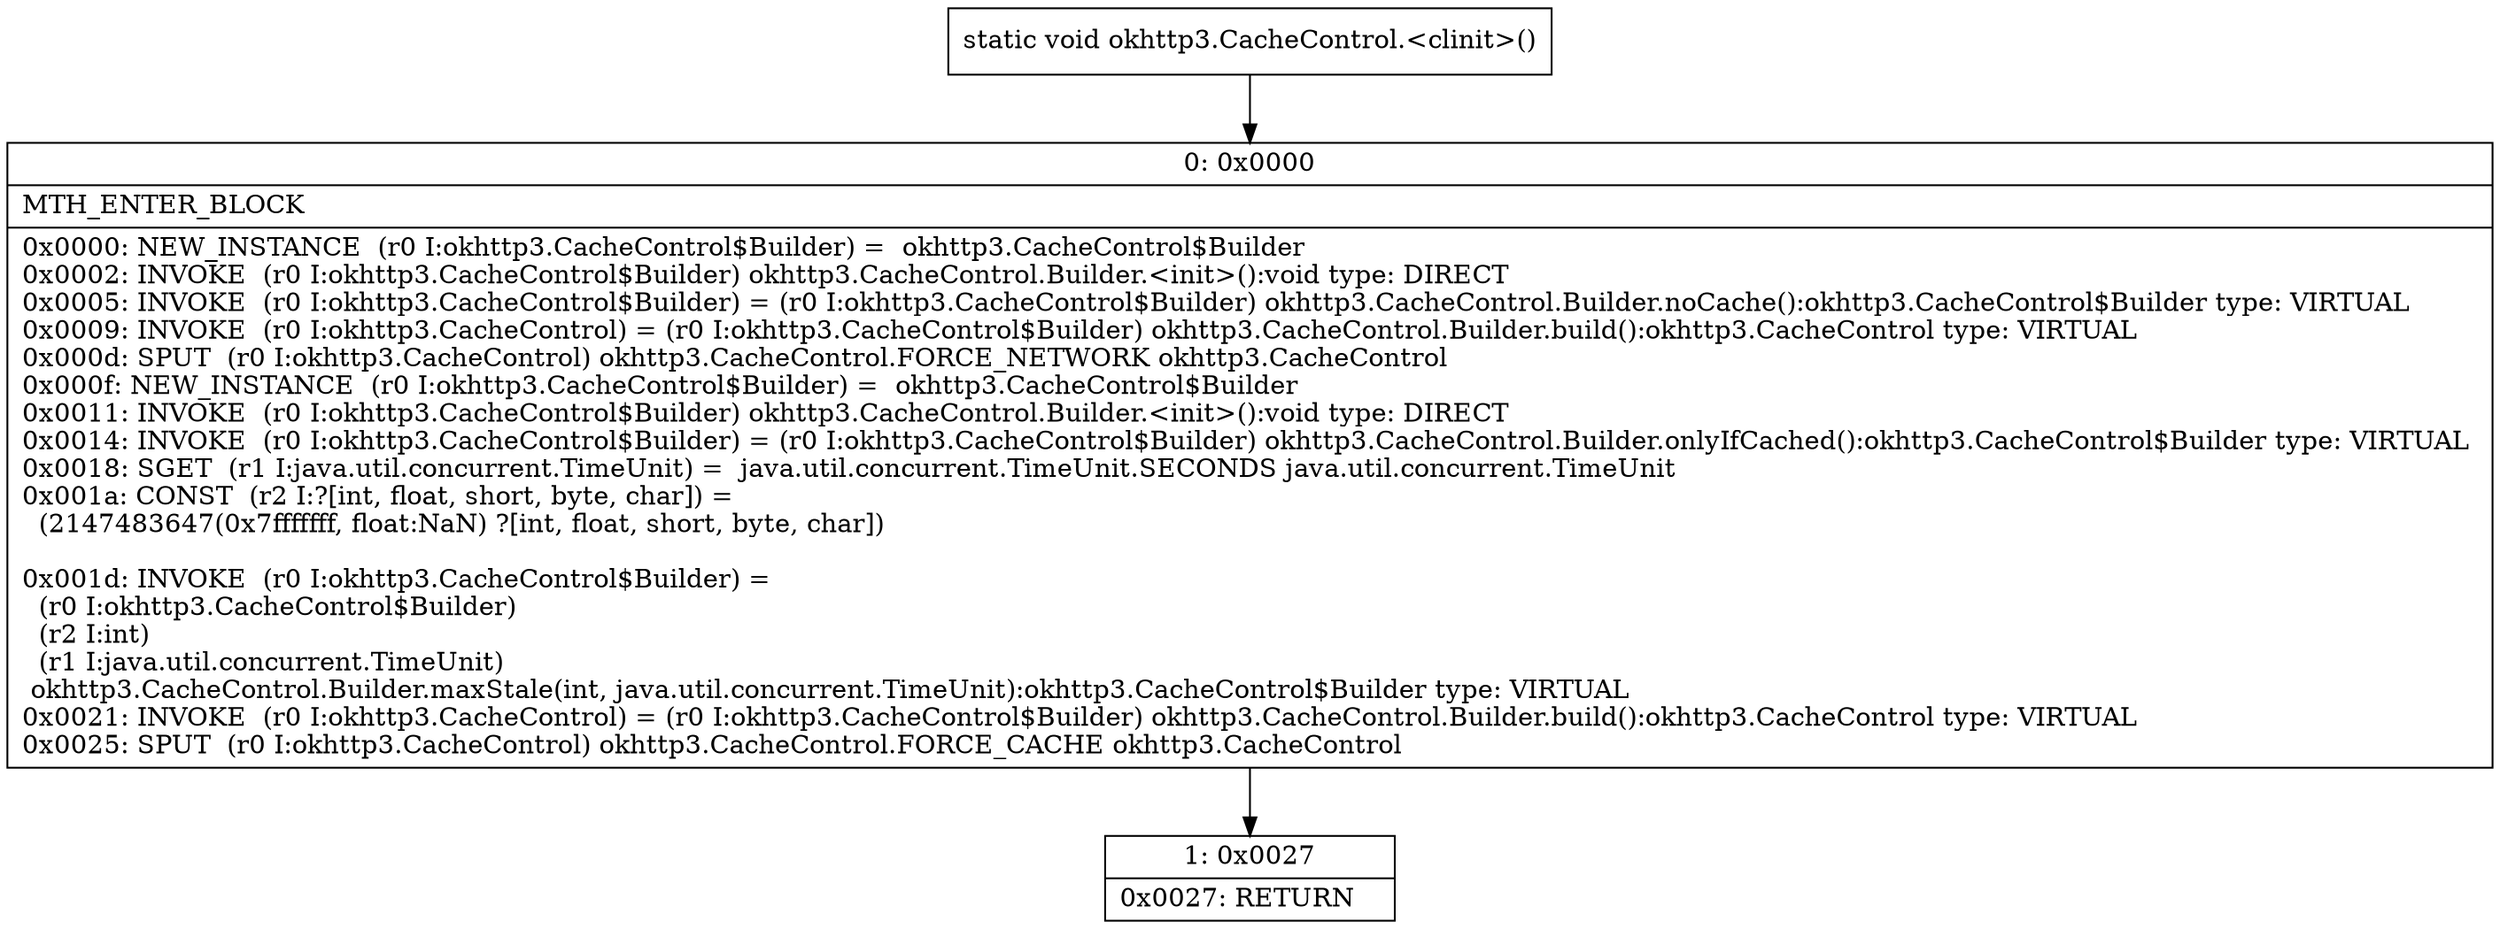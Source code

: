 digraph "CFG forokhttp3.CacheControl.\<clinit\>()V" {
Node_0 [shape=record,label="{0\:\ 0x0000|MTH_ENTER_BLOCK\l|0x0000: NEW_INSTANCE  (r0 I:okhttp3.CacheControl$Builder) =  okhttp3.CacheControl$Builder \l0x0002: INVOKE  (r0 I:okhttp3.CacheControl$Builder) okhttp3.CacheControl.Builder.\<init\>():void type: DIRECT \l0x0005: INVOKE  (r0 I:okhttp3.CacheControl$Builder) = (r0 I:okhttp3.CacheControl$Builder) okhttp3.CacheControl.Builder.noCache():okhttp3.CacheControl$Builder type: VIRTUAL \l0x0009: INVOKE  (r0 I:okhttp3.CacheControl) = (r0 I:okhttp3.CacheControl$Builder) okhttp3.CacheControl.Builder.build():okhttp3.CacheControl type: VIRTUAL \l0x000d: SPUT  (r0 I:okhttp3.CacheControl) okhttp3.CacheControl.FORCE_NETWORK okhttp3.CacheControl \l0x000f: NEW_INSTANCE  (r0 I:okhttp3.CacheControl$Builder) =  okhttp3.CacheControl$Builder \l0x0011: INVOKE  (r0 I:okhttp3.CacheControl$Builder) okhttp3.CacheControl.Builder.\<init\>():void type: DIRECT \l0x0014: INVOKE  (r0 I:okhttp3.CacheControl$Builder) = (r0 I:okhttp3.CacheControl$Builder) okhttp3.CacheControl.Builder.onlyIfCached():okhttp3.CacheControl$Builder type: VIRTUAL \l0x0018: SGET  (r1 I:java.util.concurrent.TimeUnit) =  java.util.concurrent.TimeUnit.SECONDS java.util.concurrent.TimeUnit \l0x001a: CONST  (r2 I:?[int, float, short, byte, char]) = \l  (2147483647(0x7fffffff, float:NaN) ?[int, float, short, byte, char])\l \l0x001d: INVOKE  (r0 I:okhttp3.CacheControl$Builder) = \l  (r0 I:okhttp3.CacheControl$Builder)\l  (r2 I:int)\l  (r1 I:java.util.concurrent.TimeUnit)\l okhttp3.CacheControl.Builder.maxStale(int, java.util.concurrent.TimeUnit):okhttp3.CacheControl$Builder type: VIRTUAL \l0x0021: INVOKE  (r0 I:okhttp3.CacheControl) = (r0 I:okhttp3.CacheControl$Builder) okhttp3.CacheControl.Builder.build():okhttp3.CacheControl type: VIRTUAL \l0x0025: SPUT  (r0 I:okhttp3.CacheControl) okhttp3.CacheControl.FORCE_CACHE okhttp3.CacheControl \l}"];
Node_1 [shape=record,label="{1\:\ 0x0027|0x0027: RETURN   \l}"];
MethodNode[shape=record,label="{static void okhttp3.CacheControl.\<clinit\>() }"];
MethodNode -> Node_0;
Node_0 -> Node_1;
}

